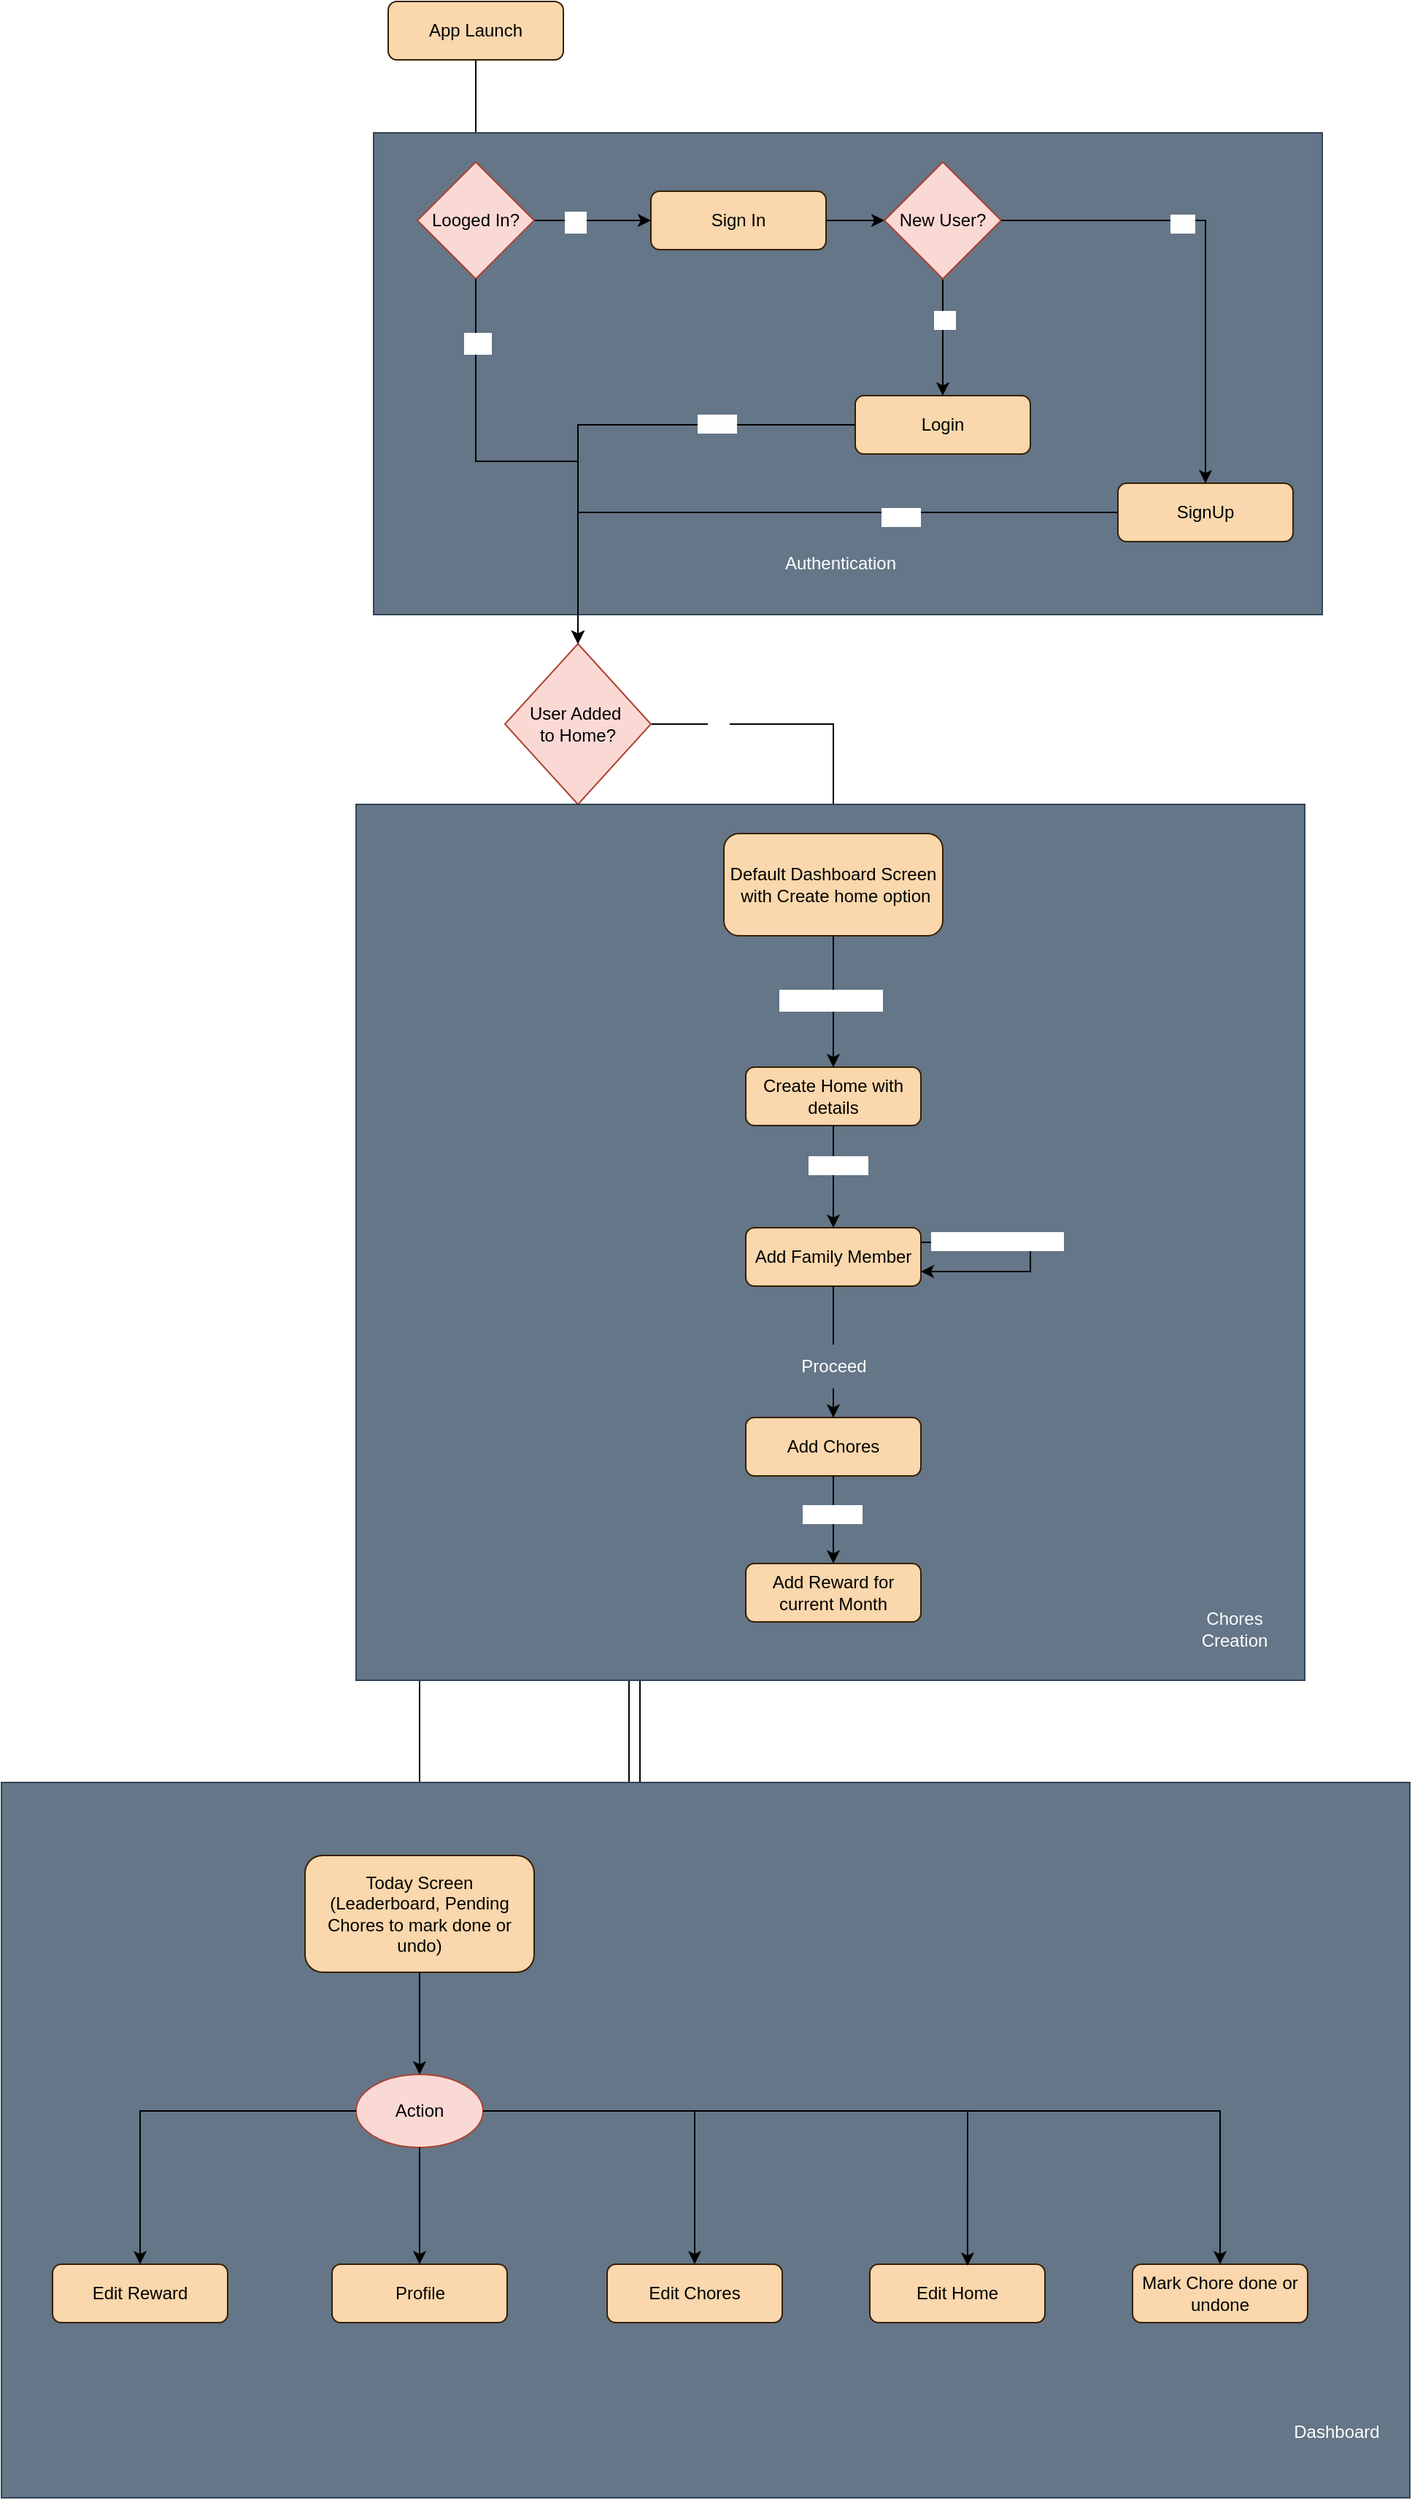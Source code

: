 <mxfile version="20.0.4" type="github">
  <diagram name="Page-1" id="c7558073-3199-34d8-9f00-42111426c3f3">
    <mxGraphModel dx="1151" dy="694" grid="1" gridSize="10" guides="1" tooltips="1" connect="1" arrows="1" fold="1" page="1" pageScale="1" pageWidth="826" pageHeight="1169" background="none" math="0" shadow="0">
      <root>
        <mxCell id="0" />
        <mxCell id="1" parent="0" />
        <mxCell id="Zyf0MMYLbGFv5g5D1PcZ-99" style="edgeStyle=orthogonalEdgeStyle;rounded=0;orthogonalLoop=1;jettySize=auto;html=1;entryX=0.5;entryY=0;entryDx=0;entryDy=0;fontColor=#000000;" edge="1" parent="1" source="Zyf0MMYLbGFv5g5D1PcZ-96" target="Zyf0MMYLbGFv5g5D1PcZ-98">
          <mxGeometry relative="1" as="geometry" />
        </mxCell>
        <mxCell id="Zyf0MMYLbGFv5g5D1PcZ-96" value="App Launch" style="rounded=1;whiteSpace=wrap;html=1;fillColor=#fad7ac;strokeColor=#361E01;fontColor=#000000;" vertex="1" parent="1">
          <mxGeometry x="350" y="30" width="120" height="40" as="geometry" />
        </mxCell>
        <mxCell id="Zyf0MMYLbGFv5g5D1PcZ-126" style="edgeStyle=orthogonalEdgeStyle;rounded=0;orthogonalLoop=1;jettySize=auto;html=1;fontColor=#FFFFFF;" edge="1" parent="1" source="Zyf0MMYLbGFv5g5D1PcZ-118" target="Zyf0MMYLbGFv5g5D1PcZ-124">
          <mxGeometry relative="1" as="geometry" />
        </mxCell>
        <mxCell id="Zyf0MMYLbGFv5g5D1PcZ-153" value="&lt;span style=&quot;font-size: 12px;&quot;&gt;No&lt;/span&gt;" style="edgeLabel;html=1;align=center;verticalAlign=middle;resizable=0;points=[];fontColor=#FFFFFF;" vertex="1" connectable="0" parent="Zyf0MMYLbGFv5g5D1PcZ-126">
          <mxGeometry x="-0.54" y="-3" relative="1" as="geometry">
            <mxPoint as="offset" />
          </mxGeometry>
        </mxCell>
        <mxCell id="Zyf0MMYLbGFv5g5D1PcZ-128" style="edgeStyle=orthogonalEdgeStyle;rounded=0;orthogonalLoop=1;jettySize=auto;html=1;entryX=0.5;entryY=0;entryDx=0;entryDy=0;fontColor=#FFFFFF;" edge="1" parent="1" source="Zyf0MMYLbGFv5g5D1PcZ-118" target="Zyf0MMYLbGFv5g5D1PcZ-127">
          <mxGeometry relative="1" as="geometry" />
        </mxCell>
        <mxCell id="Zyf0MMYLbGFv5g5D1PcZ-160" value="Yes" style="edgeLabel;html=1;align=center;verticalAlign=middle;resizable=0;points=[];fontColor=#FFFFFF;" vertex="1" connectable="0" parent="Zyf0MMYLbGFv5g5D1PcZ-128">
          <mxGeometry x="-0.873" relative="1" as="geometry">
            <mxPoint as="offset" />
          </mxGeometry>
        </mxCell>
        <mxCell id="Zyf0MMYLbGFv5g5D1PcZ-118" value="User Added&amp;nbsp;&lt;br&gt;to Home?" style="rhombus;whiteSpace=wrap;html=1;strokeColor=#ae4132;fillColor=#fad9d5;fontColor=#000000;" vertex="1" parent="1">
          <mxGeometry x="430" y="470" width="100" height="110" as="geometry" />
        </mxCell>
        <mxCell id="Zyf0MMYLbGFv5g5D1PcZ-129" style="edgeStyle=orthogonalEdgeStyle;rounded=0;orthogonalLoop=1;jettySize=auto;html=1;entryX=1;entryY=0.5;entryDx=0;entryDy=0;fontColor=#FFFFFF;" edge="1" parent="1" source="Zyf0MMYLbGFv5g5D1PcZ-124" target="Zyf0MMYLbGFv5g5D1PcZ-127">
          <mxGeometry relative="1" as="geometry" />
        </mxCell>
        <mxCell id="Zyf0MMYLbGFv5g5D1PcZ-151" value="&lt;span style=&quot;font-size: 12px;&quot;&gt;User Added to a&lt;/span&gt;&lt;br style=&quot;font-size: 12px;&quot;&gt;&lt;span style=&quot;font-size: 12px;&quot;&gt;&amp;nbsp;Home by other Users&lt;/span&gt;" style="edgeLabel;html=1;align=center;verticalAlign=middle;resizable=0;points=[];fontColor=#FFFFFF;" vertex="1" connectable="0" parent="Zyf0MMYLbGFv5g5D1PcZ-129">
          <mxGeometry x="-0.553" y="3" relative="1" as="geometry">
            <mxPoint x="2" y="253" as="offset" />
          </mxGeometry>
        </mxCell>
        <mxCell id="Zyf0MMYLbGFv5g5D1PcZ-149" style="edgeStyle=orthogonalEdgeStyle;rounded=0;orthogonalLoop=1;jettySize=auto;html=1;entryX=1;entryY=0.5;entryDx=0;entryDy=0;fontColor=#FFFFFF;" edge="1" parent="1" source="Zyf0MMYLbGFv5g5D1PcZ-145" target="Zyf0MMYLbGFv5g5D1PcZ-127">
          <mxGeometry relative="1" as="geometry" />
        </mxCell>
        <mxCell id="Zyf0MMYLbGFv5g5D1PcZ-150" value="Start" style="edgeLabel;html=1;align=center;verticalAlign=middle;resizable=0;points=[];fontColor=#FFFFFF;" vertex="1" connectable="0" parent="Zyf0MMYLbGFv5g5D1PcZ-149">
          <mxGeometry x="-0.639" y="-2" relative="1" as="geometry">
            <mxPoint as="offset" />
          </mxGeometry>
        </mxCell>
        <mxCell id="Zyf0MMYLbGFv5g5D1PcZ-182" value="" style="group" vertex="1" connectable="0" parent="1">
          <mxGeometry x="85" y="1250" width="965" height="490" as="geometry" />
        </mxCell>
        <mxCell id="Zyf0MMYLbGFv5g5D1PcZ-179" value="" style="rounded=0;whiteSpace=wrap;html=1;strokeColor=#314354;fillColor=#647687;fontColor=#ffffff;" vertex="1" parent="Zyf0MMYLbGFv5g5D1PcZ-182">
          <mxGeometry width="965" height="490" as="geometry" />
        </mxCell>
        <mxCell id="Zyf0MMYLbGFv5g5D1PcZ-127" value="Today Screen&lt;br&gt;(Leaderboard, Pending Chores to mark done or undo)" style="rounded=1;whiteSpace=wrap;html=1;fillColor=#fad7ac;strokeColor=#361E01;fontColor=#000000;" vertex="1" parent="Zyf0MMYLbGFv5g5D1PcZ-182">
          <mxGeometry x="208" y="50" width="157" height="80" as="geometry" />
        </mxCell>
        <mxCell id="Zyf0MMYLbGFv5g5D1PcZ-165" value="Action" style="ellipse;whiteSpace=wrap;html=1;strokeColor=#ae4132;fillColor=#fad9d5;fontColor=#000000;" vertex="1" parent="Zyf0MMYLbGFv5g5D1PcZ-182">
          <mxGeometry x="243" y="200" width="87" height="50" as="geometry" />
        </mxCell>
        <mxCell id="Zyf0MMYLbGFv5g5D1PcZ-164" style="edgeStyle=orthogonalEdgeStyle;rounded=0;orthogonalLoop=1;jettySize=auto;html=1;fontColor=#FFFFFF;entryX=0.5;entryY=0;entryDx=0;entryDy=0;" edge="1" parent="Zyf0MMYLbGFv5g5D1PcZ-182" source="Zyf0MMYLbGFv5g5D1PcZ-127" target="Zyf0MMYLbGFv5g5D1PcZ-165">
          <mxGeometry relative="1" as="geometry">
            <mxPoint x="268" y="160" as="targetPoint" />
          </mxGeometry>
        </mxCell>
        <mxCell id="Zyf0MMYLbGFv5g5D1PcZ-168" value="Edit Chores" style="rounded=1;whiteSpace=wrap;html=1;fillColor=#fad7ac;strokeColor=#361E01;fontColor=#000000;" vertex="1" parent="Zyf0MMYLbGFv5g5D1PcZ-182">
          <mxGeometry x="415" y="330" width="120" height="40" as="geometry" />
        </mxCell>
        <mxCell id="Zyf0MMYLbGFv5g5D1PcZ-174" style="edgeStyle=orthogonalEdgeStyle;rounded=0;orthogonalLoop=1;jettySize=auto;html=1;fontColor=#FFFFFF;" edge="1" parent="Zyf0MMYLbGFv5g5D1PcZ-182" source="Zyf0MMYLbGFv5g5D1PcZ-165" target="Zyf0MMYLbGFv5g5D1PcZ-168">
          <mxGeometry relative="1" as="geometry" />
        </mxCell>
        <mxCell id="Zyf0MMYLbGFv5g5D1PcZ-169" value="Profile" style="rounded=1;whiteSpace=wrap;html=1;fillColor=#fad7ac;strokeColor=#361E01;fontColor=#000000;" vertex="1" parent="Zyf0MMYLbGFv5g5D1PcZ-182">
          <mxGeometry x="226.5" y="330" width="120" height="40" as="geometry" />
        </mxCell>
        <mxCell id="Zyf0MMYLbGFv5g5D1PcZ-173" style="edgeStyle=orthogonalEdgeStyle;rounded=0;orthogonalLoop=1;jettySize=auto;html=1;fontColor=#FFFFFF;" edge="1" parent="Zyf0MMYLbGFv5g5D1PcZ-182" source="Zyf0MMYLbGFv5g5D1PcZ-165" target="Zyf0MMYLbGFv5g5D1PcZ-169">
          <mxGeometry relative="1" as="geometry" />
        </mxCell>
        <mxCell id="Zyf0MMYLbGFv5g5D1PcZ-170" value="Edit Reward" style="rounded=1;whiteSpace=wrap;html=1;fillColor=#fad7ac;strokeColor=#361E01;fontColor=#000000;" vertex="1" parent="Zyf0MMYLbGFv5g5D1PcZ-182">
          <mxGeometry x="35" y="330" width="120" height="40" as="geometry" />
        </mxCell>
        <mxCell id="Zyf0MMYLbGFv5g5D1PcZ-172" style="edgeStyle=orthogonalEdgeStyle;rounded=0;orthogonalLoop=1;jettySize=auto;html=1;entryX=0.5;entryY=0;entryDx=0;entryDy=0;fontColor=#FFFFFF;" edge="1" parent="Zyf0MMYLbGFv5g5D1PcZ-182" source="Zyf0MMYLbGFv5g5D1PcZ-165" target="Zyf0MMYLbGFv5g5D1PcZ-170">
          <mxGeometry relative="1" as="geometry" />
        </mxCell>
        <mxCell id="Zyf0MMYLbGFv5g5D1PcZ-171" value="Edit Home" style="rounded=1;whiteSpace=wrap;html=1;fillColor=#fad7ac;strokeColor=#361E01;fontColor=#000000;" vertex="1" parent="Zyf0MMYLbGFv5g5D1PcZ-182">
          <mxGeometry x="595" y="330" width="120" height="40" as="geometry" />
        </mxCell>
        <mxCell id="Zyf0MMYLbGFv5g5D1PcZ-175" style="edgeStyle=orthogonalEdgeStyle;rounded=0;orthogonalLoop=1;jettySize=auto;html=1;entryX=0.558;entryY=0.025;entryDx=0;entryDy=0;entryPerimeter=0;fontColor=#FFFFFF;" edge="1" parent="Zyf0MMYLbGFv5g5D1PcZ-182" source="Zyf0MMYLbGFv5g5D1PcZ-165" target="Zyf0MMYLbGFv5g5D1PcZ-171">
          <mxGeometry relative="1" as="geometry" />
        </mxCell>
        <mxCell id="Zyf0MMYLbGFv5g5D1PcZ-176" value="Mark Chore done or undone" style="rounded=1;whiteSpace=wrap;html=1;fillColor=#fad7ac;strokeColor=#361E01;fontColor=#000000;" vertex="1" parent="Zyf0MMYLbGFv5g5D1PcZ-182">
          <mxGeometry x="775" y="330" width="120" height="40" as="geometry" />
        </mxCell>
        <mxCell id="Zyf0MMYLbGFv5g5D1PcZ-177" style="edgeStyle=orthogonalEdgeStyle;rounded=0;orthogonalLoop=1;jettySize=auto;html=1;fontColor=#FFFFFF;" edge="1" parent="Zyf0MMYLbGFv5g5D1PcZ-182" source="Zyf0MMYLbGFv5g5D1PcZ-165" target="Zyf0MMYLbGFv5g5D1PcZ-176">
          <mxGeometry relative="1" as="geometry" />
        </mxCell>
        <mxCell id="Zyf0MMYLbGFv5g5D1PcZ-181" value="Dashboard" style="text;html=1;strokeColor=none;fillColor=none;align=center;verticalAlign=middle;whiteSpace=wrap;rounded=0;fontColor=#FFFFFF;" vertex="1" parent="Zyf0MMYLbGFv5g5D1PcZ-182">
          <mxGeometry x="885" y="430" width="60" height="30" as="geometry" />
        </mxCell>
        <mxCell id="Zyf0MMYLbGFv5g5D1PcZ-183" value="" style="group" vertex="1" connectable="0" parent="1">
          <mxGeometry x="328" y="580" width="650" height="600" as="geometry" />
        </mxCell>
        <mxCell id="Zyf0MMYLbGFv5g5D1PcZ-178" value="" style="rounded=0;whiteSpace=wrap;html=1;strokeColor=#314354;fillColor=#647687;fontColor=#ffffff;" vertex="1" parent="Zyf0MMYLbGFv5g5D1PcZ-183">
          <mxGeometry width="650" height="600" as="geometry" />
        </mxCell>
        <mxCell id="Zyf0MMYLbGFv5g5D1PcZ-124" value="Default Dashboard Screen&lt;br&gt;&amp;nbsp;with Create home option" style="rounded=1;whiteSpace=wrap;html=1;fillColor=#fad7ac;strokeColor=#361E01;fontColor=#000000;" vertex="1" parent="Zyf0MMYLbGFv5g5D1PcZ-183">
          <mxGeometry x="252" y="20" width="150" height="70" as="geometry" />
        </mxCell>
        <mxCell id="Zyf0MMYLbGFv5g5D1PcZ-132" value="Create Home with details" style="rounded=1;whiteSpace=wrap;html=1;fillColor=#fad7ac;strokeColor=#361E01;fontColor=#000000;" vertex="1" parent="Zyf0MMYLbGFv5g5D1PcZ-183">
          <mxGeometry x="267" y="180" width="120" height="40" as="geometry" />
        </mxCell>
        <mxCell id="Zyf0MMYLbGFv5g5D1PcZ-133" style="edgeStyle=orthogonalEdgeStyle;rounded=0;orthogonalLoop=1;jettySize=auto;html=1;fontColor=#FFFFFF;" edge="1" parent="Zyf0MMYLbGFv5g5D1PcZ-183" source="Zyf0MMYLbGFv5g5D1PcZ-124" target="Zyf0MMYLbGFv5g5D1PcZ-132">
          <mxGeometry relative="1" as="geometry" />
        </mxCell>
        <mxCell id="Zyf0MMYLbGFv5g5D1PcZ-152" value="&lt;span style=&quot;font-size: 12px;&quot;&gt;Create Home&lt;/span&gt;" style="edgeLabel;html=1;align=center;verticalAlign=middle;resizable=0;points=[];fontColor=#FFFFFF;" vertex="1" connectable="0" parent="Zyf0MMYLbGFv5g5D1PcZ-133">
          <mxGeometry x="-0.056" y="-2" relative="1" as="geometry">
            <mxPoint y="1" as="offset" />
          </mxGeometry>
        </mxCell>
        <mxCell id="Zyf0MMYLbGFv5g5D1PcZ-137" value="Add Family Member" style="rounded=1;whiteSpace=wrap;html=1;fillColor=#fad7ac;strokeColor=#361E01;fontColor=#000000;" vertex="1" parent="Zyf0MMYLbGFv5g5D1PcZ-183">
          <mxGeometry x="267" y="290" width="120" height="40" as="geometry" />
        </mxCell>
        <mxCell id="Zyf0MMYLbGFv5g5D1PcZ-138" value="Add Chores" style="rounded=1;whiteSpace=wrap;html=1;fillColor=#fad7ac;strokeColor=#361E01;fontColor=#000000;" vertex="1" parent="Zyf0MMYLbGFv5g5D1PcZ-183">
          <mxGeometry x="267" y="420" width="120" height="40" as="geometry" />
        </mxCell>
        <mxCell id="Zyf0MMYLbGFv5g5D1PcZ-143" style="edgeStyle=orthogonalEdgeStyle;rounded=0;orthogonalLoop=1;jettySize=auto;html=1;entryX=0.5;entryY=0;entryDx=0;entryDy=0;fontColor=#FFFFFF;" edge="1" parent="Zyf0MMYLbGFv5g5D1PcZ-183" source="Zyf0MMYLbGFv5g5D1PcZ-132" target="Zyf0MMYLbGFv5g5D1PcZ-137">
          <mxGeometry relative="1" as="geometry" />
        </mxCell>
        <mxCell id="Zyf0MMYLbGFv5g5D1PcZ-144" value="Proceed&lt;br&gt;" style="edgeLabel;html=1;align=center;verticalAlign=middle;resizable=0;points=[];fontColor=#FFFFFF;" vertex="1" connectable="0" parent="Zyf0MMYLbGFv5g5D1PcZ-143">
          <mxGeometry x="-0.248" y="3" relative="1" as="geometry">
            <mxPoint as="offset" />
          </mxGeometry>
        </mxCell>
        <mxCell id="Zyf0MMYLbGFv5g5D1PcZ-140" value="Proceed" style="text;html=1;align=center;verticalAlign=middle;resizable=0;points=[];autosize=1;strokeColor=none;fillColor=none;fontColor=#FFFFFF;" vertex="1" parent="Zyf0MMYLbGFv5g5D1PcZ-183">
          <mxGeometry x="292" y="370" width="70" height="30" as="geometry" />
        </mxCell>
        <mxCell id="Zyf0MMYLbGFv5g5D1PcZ-139" style="edgeStyle=orthogonalEdgeStyle;rounded=0;orthogonalLoop=1;jettySize=auto;html=1;fontColor=#FFFFFF;startArrow=none;" edge="1" parent="Zyf0MMYLbGFv5g5D1PcZ-183" source="Zyf0MMYLbGFv5g5D1PcZ-140" target="Zyf0MMYLbGFv5g5D1PcZ-138">
          <mxGeometry relative="1" as="geometry" />
        </mxCell>
        <mxCell id="Zyf0MMYLbGFv5g5D1PcZ-142" value="" style="edgeStyle=orthogonalEdgeStyle;rounded=0;orthogonalLoop=1;jettySize=auto;html=1;fontColor=#FFFFFF;endArrow=none;" edge="1" parent="Zyf0MMYLbGFv5g5D1PcZ-183" source="Zyf0MMYLbGFv5g5D1PcZ-137" target="Zyf0MMYLbGFv5g5D1PcZ-140">
          <mxGeometry relative="1" as="geometry">
            <mxPoint x="332" y="350" as="sourcePoint" />
            <mxPoint x="337" y="410" as="targetPoint" />
          </mxGeometry>
        </mxCell>
        <mxCell id="Zyf0MMYLbGFv5g5D1PcZ-145" value="Add Reward for current Month" style="rounded=1;whiteSpace=wrap;html=1;fillColor=#fad7ac;strokeColor=#361E01;fontColor=#000000;" vertex="1" parent="Zyf0MMYLbGFv5g5D1PcZ-183">
          <mxGeometry x="267" y="520" width="120" height="40" as="geometry" />
        </mxCell>
        <mxCell id="Zyf0MMYLbGFv5g5D1PcZ-146" style="edgeStyle=orthogonalEdgeStyle;rounded=0;orthogonalLoop=1;jettySize=auto;html=1;entryX=0.5;entryY=0;entryDx=0;entryDy=0;fontColor=#FFFFFF;" edge="1" parent="Zyf0MMYLbGFv5g5D1PcZ-183" source="Zyf0MMYLbGFv5g5D1PcZ-138" target="Zyf0MMYLbGFv5g5D1PcZ-145">
          <mxGeometry relative="1" as="geometry" />
        </mxCell>
        <mxCell id="Zyf0MMYLbGFv5g5D1PcZ-147" value="Proceed" style="edgeLabel;html=1;align=center;verticalAlign=middle;resizable=0;points=[];fontColor=#FFFFFF;" vertex="1" connectable="0" parent="Zyf0MMYLbGFv5g5D1PcZ-146">
          <mxGeometry x="-0.133" y="-1" relative="1" as="geometry">
            <mxPoint as="offset" />
          </mxGeometry>
        </mxCell>
        <mxCell id="Zyf0MMYLbGFv5g5D1PcZ-161" style="edgeStyle=orthogonalEdgeStyle;rounded=0;orthogonalLoop=1;jettySize=auto;html=1;fontColor=#FFFFFF;elbow=vertical;" edge="1" parent="Zyf0MMYLbGFv5g5D1PcZ-183" source="Zyf0MMYLbGFv5g5D1PcZ-137" target="Zyf0MMYLbGFv5g5D1PcZ-137">
          <mxGeometry relative="1" as="geometry">
            <Array as="points">
              <mxPoint x="462" y="310" />
            </Array>
          </mxGeometry>
        </mxCell>
        <mxCell id="Zyf0MMYLbGFv5g5D1PcZ-163" value="Add more member" style="edgeLabel;html=1;align=center;verticalAlign=middle;resizable=0;points=[];fontColor=#FFFFFF;" vertex="1" connectable="0" parent="Zyf0MMYLbGFv5g5D1PcZ-161">
          <mxGeometry x="-0.388" y="1" relative="1" as="geometry">
            <mxPoint as="offset" />
          </mxGeometry>
        </mxCell>
        <mxCell id="Zyf0MMYLbGFv5g5D1PcZ-180" value="Chores Creation" style="text;html=1;strokeColor=none;fillColor=none;align=center;verticalAlign=middle;whiteSpace=wrap;rounded=0;fontColor=#FFFFFF;" vertex="1" parent="Zyf0MMYLbGFv5g5D1PcZ-183">
          <mxGeometry x="572" y="550" width="60" height="30" as="geometry" />
        </mxCell>
        <mxCell id="Zyf0MMYLbGFv5g5D1PcZ-184" value="" style="group" vertex="1" connectable="0" parent="1">
          <mxGeometry x="340" y="120" width="650" height="330" as="geometry" />
        </mxCell>
        <mxCell id="Zyf0MMYLbGFv5g5D1PcZ-119" value="" style="rounded=0;whiteSpace=wrap;html=1;strokeColor=#314354;fillColor=#647687;fontColor=#ffffff;" vertex="1" parent="Zyf0MMYLbGFv5g5D1PcZ-184">
          <mxGeometry width="650" height="330" as="geometry" />
        </mxCell>
        <mxCell id="Zyf0MMYLbGFv5g5D1PcZ-104" style="edgeStyle=orthogonalEdgeStyle;rounded=0;orthogonalLoop=1;jettySize=auto;html=1;fontColor=#FFFFFF;" edge="1" parent="Zyf0MMYLbGFv5g5D1PcZ-184" source="Zyf0MMYLbGFv5g5D1PcZ-98">
          <mxGeometry relative="1" as="geometry">
            <mxPoint x="190" y="60" as="targetPoint" />
          </mxGeometry>
        </mxCell>
        <mxCell id="Zyf0MMYLbGFv5g5D1PcZ-154" value="&lt;span style=&quot;font-size: 12px;&quot;&gt;No&lt;/span&gt;" style="edgeLabel;html=1;align=center;verticalAlign=middle;resizable=0;points=[];fontColor=#FFFFFF;" vertex="1" connectable="0" parent="Zyf0MMYLbGFv5g5D1PcZ-104">
          <mxGeometry x="-0.3" relative="1" as="geometry">
            <mxPoint y="1" as="offset" />
          </mxGeometry>
        </mxCell>
        <mxCell id="Zyf0MMYLbGFv5g5D1PcZ-98" value="Looged In?" style="rhombus;whiteSpace=wrap;html=1;strokeColor=#ae4132;fillColor=#fad9d5;fontColor=#000000;" vertex="1" parent="Zyf0MMYLbGFv5g5D1PcZ-184">
          <mxGeometry x="30" y="20" width="80" height="80" as="geometry" />
        </mxCell>
        <mxCell id="Zyf0MMYLbGFv5g5D1PcZ-107" value="Sign In" style="rounded=1;whiteSpace=wrap;html=1;fillColor=#fad7ac;strokeColor=#361E01;fontColor=#000000;" vertex="1" parent="Zyf0MMYLbGFv5g5D1PcZ-184">
          <mxGeometry x="190" y="40" width="120" height="40" as="geometry" />
        </mxCell>
        <mxCell id="Zyf0MMYLbGFv5g5D1PcZ-112" style="edgeStyle=orthogonalEdgeStyle;rounded=0;orthogonalLoop=1;jettySize=auto;html=1;fontColor=#FFFFFF;" edge="1" parent="Zyf0MMYLbGFv5g5D1PcZ-184" source="Zyf0MMYLbGFv5g5D1PcZ-108">
          <mxGeometry relative="1" as="geometry">
            <mxPoint x="390" y="180" as="targetPoint" />
          </mxGeometry>
        </mxCell>
        <mxCell id="Zyf0MMYLbGFv5g5D1PcZ-156" value="No" style="edgeLabel;html=1;align=center;verticalAlign=middle;resizable=0;points=[];fontColor=#FFFFFF;" vertex="1" connectable="0" parent="Zyf0MMYLbGFv5g5D1PcZ-112">
          <mxGeometry x="-0.312" y="1" relative="1" as="geometry">
            <mxPoint as="offset" />
          </mxGeometry>
        </mxCell>
        <mxCell id="Zyf0MMYLbGFv5g5D1PcZ-108" value="New User?" style="rhombus;whiteSpace=wrap;html=1;strokeColor=#ae4132;fillColor=#fad9d5;fontColor=#000000;" vertex="1" parent="Zyf0MMYLbGFv5g5D1PcZ-184">
          <mxGeometry x="350" y="20" width="80" height="80" as="geometry" />
        </mxCell>
        <mxCell id="Zyf0MMYLbGFv5g5D1PcZ-109" style="edgeStyle=orthogonalEdgeStyle;rounded=0;orthogonalLoop=1;jettySize=auto;html=1;fontColor=#FFFFFF;" edge="1" parent="Zyf0MMYLbGFv5g5D1PcZ-184" source="Zyf0MMYLbGFv5g5D1PcZ-107" target="Zyf0MMYLbGFv5g5D1PcZ-108">
          <mxGeometry relative="1" as="geometry" />
        </mxCell>
        <mxCell id="Zyf0MMYLbGFv5g5D1PcZ-110" value="SignUp" style="rounded=1;whiteSpace=wrap;html=1;fillColor=#fad7ac;strokeColor=#361E01;fontColor=#000000;" vertex="1" parent="Zyf0MMYLbGFv5g5D1PcZ-184">
          <mxGeometry x="510" y="240" width="120" height="40" as="geometry" />
        </mxCell>
        <mxCell id="Zyf0MMYLbGFv5g5D1PcZ-111" style="edgeStyle=orthogonalEdgeStyle;rounded=0;orthogonalLoop=1;jettySize=auto;html=1;fontColor=#FFFFFF;" edge="1" parent="Zyf0MMYLbGFv5g5D1PcZ-184" source="Zyf0MMYLbGFv5g5D1PcZ-108" target="Zyf0MMYLbGFv5g5D1PcZ-110">
          <mxGeometry relative="1" as="geometry" />
        </mxCell>
        <mxCell id="Zyf0MMYLbGFv5g5D1PcZ-157" value="Yes" style="edgeLabel;html=1;align=center;verticalAlign=middle;resizable=0;points=[];fontColor=#FFFFFF;" vertex="1" connectable="0" parent="Zyf0MMYLbGFv5g5D1PcZ-111">
          <mxGeometry x="-0.225" y="-1" relative="1" as="geometry">
            <mxPoint y="1" as="offset" />
          </mxGeometry>
        </mxCell>
        <mxCell id="Zyf0MMYLbGFv5g5D1PcZ-113" value="Login" style="rounded=1;whiteSpace=wrap;html=1;fillColor=#fad7ac;strokeColor=#361E01;fontColor=#000000;" vertex="1" parent="Zyf0MMYLbGFv5g5D1PcZ-184">
          <mxGeometry x="330" y="180" width="120" height="40" as="geometry" />
        </mxCell>
        <mxCell id="Zyf0MMYLbGFv5g5D1PcZ-148" value="Authentication" style="text;html=1;strokeColor=none;fillColor=none;align=center;verticalAlign=middle;whiteSpace=wrap;rounded=0;fontColor=#FFFFFF;" vertex="1" parent="Zyf0MMYLbGFv5g5D1PcZ-184">
          <mxGeometry x="290" y="280" width="60" height="30" as="geometry" />
        </mxCell>
        <mxCell id="Zyf0MMYLbGFv5g5D1PcZ-114" style="edgeStyle=orthogonalEdgeStyle;rounded=0;orthogonalLoop=1;jettySize=auto;html=1;fontColor=#FFFFFF;entryX=0.5;entryY=0;entryDx=0;entryDy=0;" edge="1" parent="1" source="Zyf0MMYLbGFv5g5D1PcZ-98" target="Zyf0MMYLbGFv5g5D1PcZ-118">
          <mxGeometry relative="1" as="geometry">
            <mxPoint x="70" y="300" as="targetPoint" />
          </mxGeometry>
        </mxCell>
        <mxCell id="Zyf0MMYLbGFv5g5D1PcZ-155" value="&lt;span style=&quot;font-size: 12px;&quot;&gt;Yes&lt;/span&gt;" style="edgeLabel;html=1;align=center;verticalAlign=middle;resizable=0;points=[];fontColor=#FFFFFF;" vertex="1" connectable="0" parent="Zyf0MMYLbGFv5g5D1PcZ-114">
          <mxGeometry x="-0.725" y="1" relative="1" as="geometry">
            <mxPoint as="offset" />
          </mxGeometry>
        </mxCell>
        <mxCell id="Zyf0MMYLbGFv5g5D1PcZ-117" style="edgeStyle=orthogonalEdgeStyle;rounded=0;orthogonalLoop=1;jettySize=auto;html=1;fontColor=#FFFFFF;" edge="1" parent="1" source="Zyf0MMYLbGFv5g5D1PcZ-110" target="Zyf0MMYLbGFv5g5D1PcZ-118">
          <mxGeometry relative="1" as="geometry">
            <mxPoint x="130" y="320" as="targetPoint" />
          </mxGeometry>
        </mxCell>
        <mxCell id="Zyf0MMYLbGFv5g5D1PcZ-158" value="Done" style="edgeLabel;html=1;align=center;verticalAlign=middle;resizable=0;points=[];fontColor=#FFFFFF;" vertex="1" connectable="0" parent="Zyf0MMYLbGFv5g5D1PcZ-117">
          <mxGeometry x="-0.352" y="3" relative="1" as="geometry">
            <mxPoint as="offset" />
          </mxGeometry>
        </mxCell>
        <mxCell id="Zyf0MMYLbGFv5g5D1PcZ-115" style="edgeStyle=orthogonalEdgeStyle;rounded=0;orthogonalLoop=1;jettySize=auto;html=1;entryX=0.5;entryY=0;entryDx=0;entryDy=0;fontColor=#FFFFFF;" edge="1" parent="1" source="Zyf0MMYLbGFv5g5D1PcZ-113" target="Zyf0MMYLbGFv5g5D1PcZ-118">
          <mxGeometry relative="1" as="geometry">
            <mxPoint x="130" y="320" as="targetPoint" />
          </mxGeometry>
        </mxCell>
        <mxCell id="Zyf0MMYLbGFv5g5D1PcZ-159" value="Done" style="edgeLabel;html=1;align=center;verticalAlign=middle;resizable=0;points=[];fontColor=#FFFFFF;" vertex="1" connectable="0" parent="Zyf0MMYLbGFv5g5D1PcZ-115">
          <mxGeometry x="-0.441" y="-1" relative="1" as="geometry">
            <mxPoint as="offset" />
          </mxGeometry>
        </mxCell>
      </root>
    </mxGraphModel>
  </diagram>
</mxfile>
